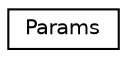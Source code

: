 digraph "Graphical Class Hierarchy"
{
 // LATEX_PDF_SIZE
  edge [fontname="Helvetica",fontsize="10",labelfontname="Helvetica",labelfontsize="10"];
  node [fontname="Helvetica",fontsize="10",shape=record];
  rankdir="LR";
  Node0 [label="Params",height=0.2,width=0.4,color="black", fillcolor="white", style="filled",URL="$struct_params.html",tooltip=" "];
}
